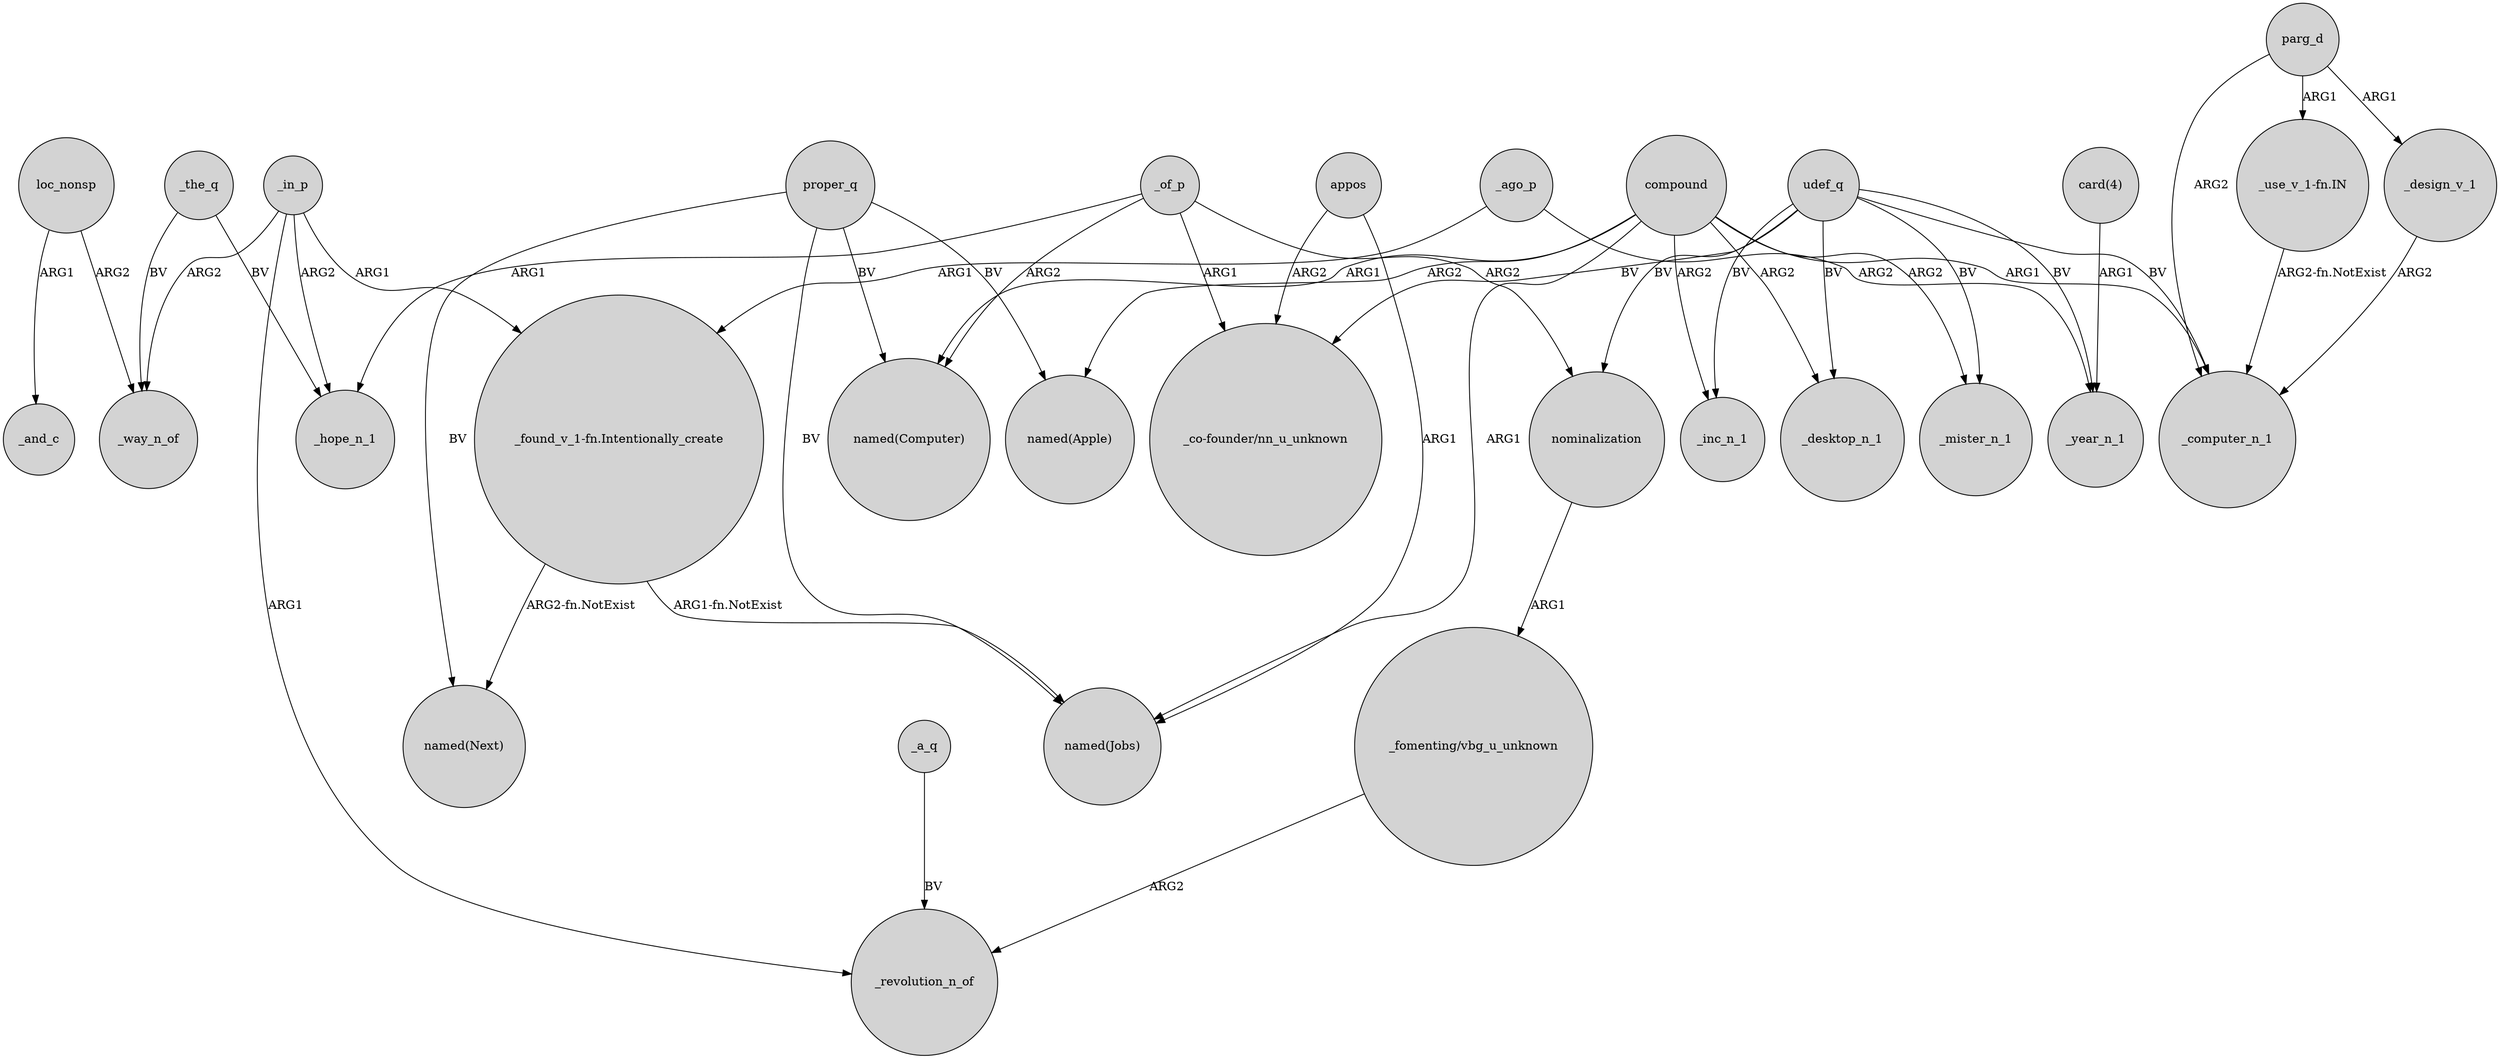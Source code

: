 digraph {
	node [shape=circle style=filled]
	loc_nonsp -> _and_c [label=ARG1]
	_in_p -> "_found_v_1-fn.Intentionally_create" [label=ARG1]
	"_found_v_1-fn.Intentionally_create" -> "named(Jobs)" [label="ARG1-fn.NotExist"]
	udef_q -> _inc_n_1 [label=BV]
	proper_q -> "named(Apple)" [label=BV]
	"_use_v_1-fn.IN" -> _computer_n_1 [label="ARG2-fn.NotExist"]
	compound -> _mister_n_1 [label=ARG2]
	_the_q -> _way_n_of [label=BV]
	"card(4)" -> _year_n_1 [label=ARG1]
	_a_q -> _revolution_n_of [label=BV]
	udef_q -> _mister_n_1 [label=BV]
	udef_q -> _desktop_n_1 [label=BV]
	_ago_p -> "_found_v_1-fn.Intentionally_create" [label=ARG1]
	udef_q -> "_co-founder/nn_u_unknown" [label=BV]
	udef_q -> _computer_n_1 [label=BV]
	compound -> "named(Computer)" [label=ARG1]
	_in_p -> _hope_n_1 [label=ARG2]
	_ago_p -> _year_n_1 [label=ARG2]
	_of_p -> "_co-founder/nn_u_unknown" [label=ARG1]
	loc_nonsp -> _way_n_of [label=ARG2]
	compound -> _computer_n_1 [label=ARG1]
	_design_v_1 -> _computer_n_1 [label=ARG2]
	_of_p -> _hope_n_1 [label=ARG1]
	parg_d -> _computer_n_1 [label=ARG2]
	parg_d -> "_use_v_1-fn.IN" [label=ARG1]
	appos -> "_co-founder/nn_u_unknown" [label=ARG2]
	_of_p -> nominalization [label=ARG2]
	compound -> "named(Jobs)" [label=ARG1]
	proper_q -> "named(Jobs)" [label=BV]
	proper_q -> "named(Next)" [label=BV]
	_in_p -> _revolution_n_of [label=ARG1]
	_of_p -> "named(Computer)" [label=ARG2]
	udef_q -> nominalization [label=BV]
	parg_d -> _design_v_1 [label=ARG1]
	proper_q -> "named(Computer)" [label=BV]
	_the_q -> _hope_n_1 [label=BV]
	udef_q -> _year_n_1 [label=BV]
	compound -> "named(Apple)" [label=ARG2]
	_in_p -> _way_n_of [label=ARG2]
	nominalization -> "_fomenting/vbg_u_unknown" [label=ARG1]
	"_found_v_1-fn.Intentionally_create" -> "named(Next)" [label="ARG2-fn.NotExist"]
	compound -> _inc_n_1 [label=ARG2]
	appos -> "named(Jobs)" [label=ARG1]
	"_fomenting/vbg_u_unknown" -> _revolution_n_of [label=ARG2]
	compound -> _desktop_n_1 [label=ARG2]
}
